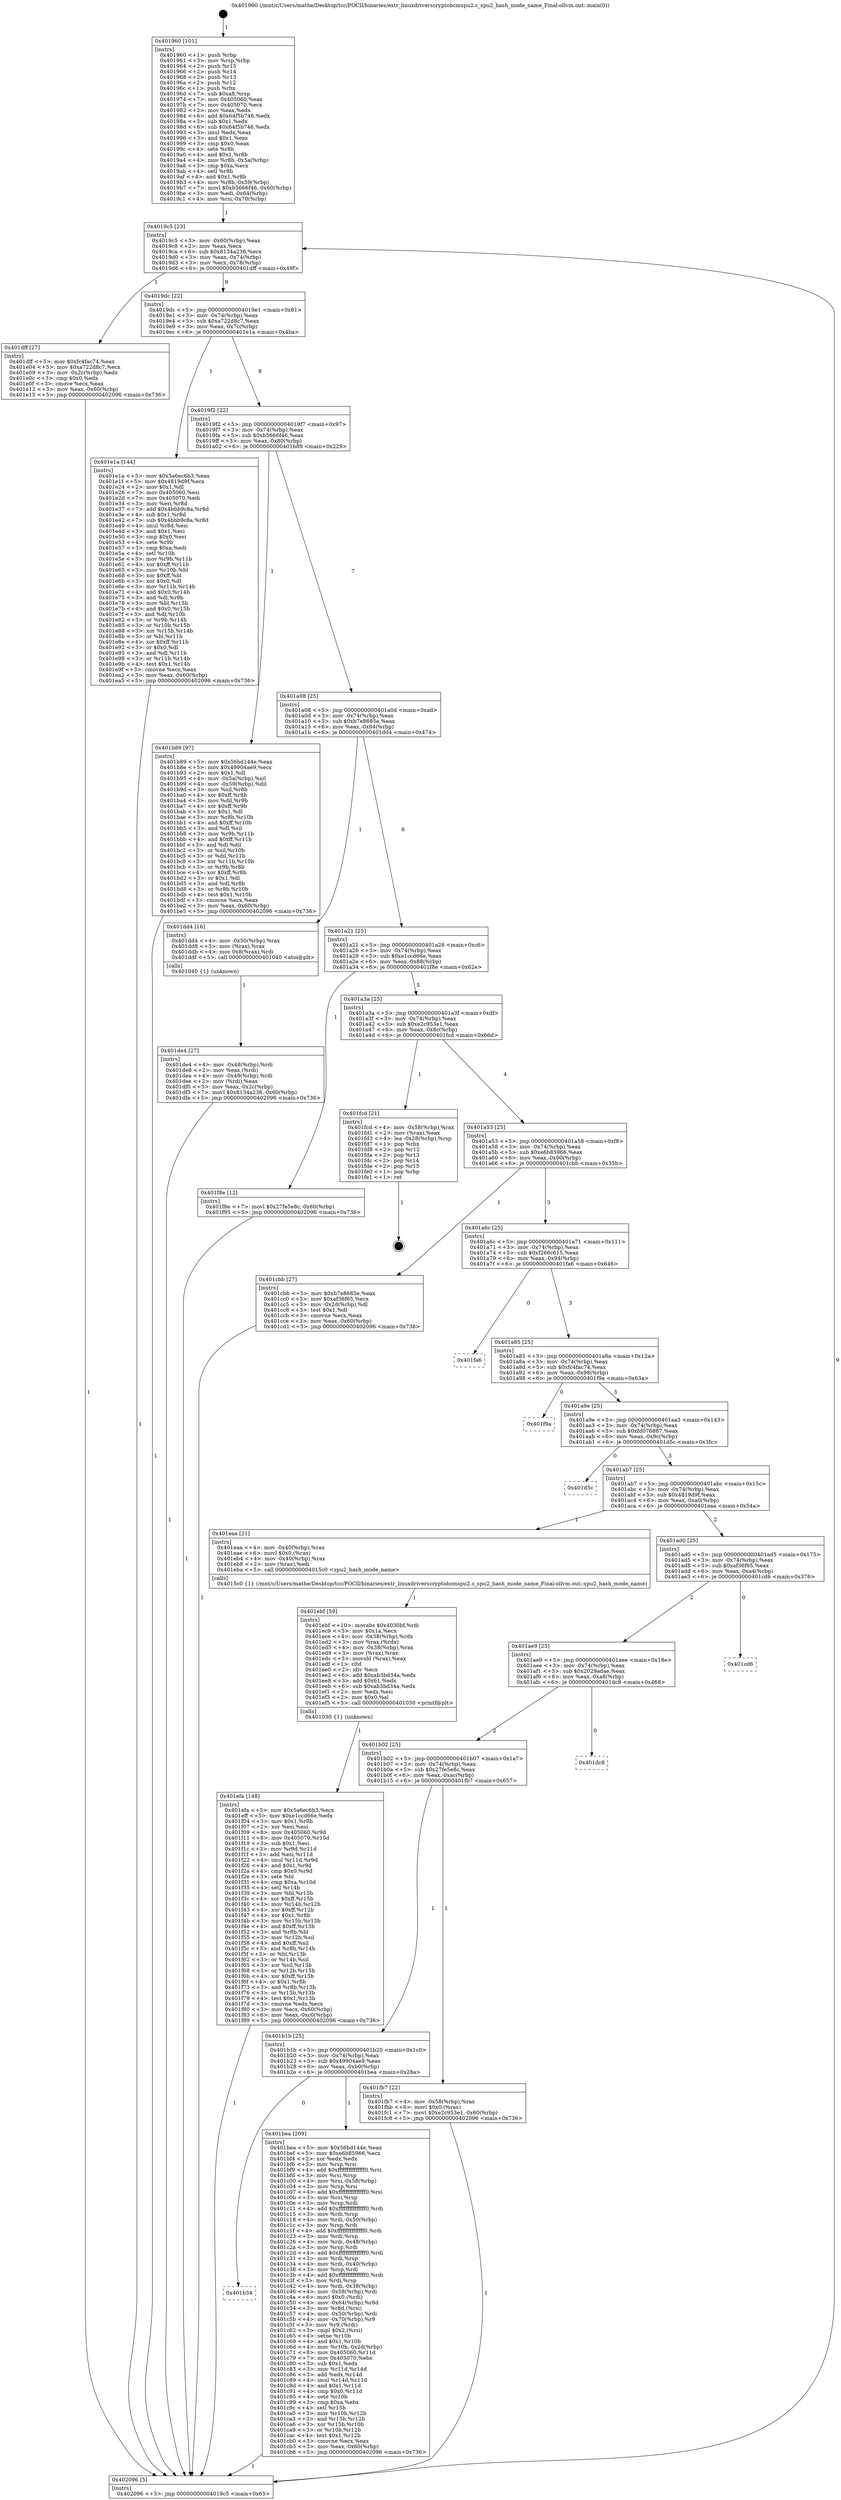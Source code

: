 digraph "0x401960" {
  label = "0x401960 (/mnt/c/Users/mathe/Desktop/tcc/POCII/binaries/extr_linuxdriverscryptobcmspu2.c_spu2_hash_mode_name_Final-ollvm.out::main(0))"
  labelloc = "t"
  node[shape=record]

  Entry [label="",width=0.3,height=0.3,shape=circle,fillcolor=black,style=filled]
  "0x4019c5" [label="{
     0x4019c5 [23]\l
     | [instrs]\l
     &nbsp;&nbsp;0x4019c5 \<+3\>: mov -0x60(%rbp),%eax\l
     &nbsp;&nbsp;0x4019c8 \<+2\>: mov %eax,%ecx\l
     &nbsp;&nbsp;0x4019ca \<+6\>: sub $0x8134a236,%ecx\l
     &nbsp;&nbsp;0x4019d0 \<+3\>: mov %eax,-0x74(%rbp)\l
     &nbsp;&nbsp;0x4019d3 \<+3\>: mov %ecx,-0x78(%rbp)\l
     &nbsp;&nbsp;0x4019d6 \<+6\>: je 0000000000401dff \<main+0x49f\>\l
  }"]
  "0x401dff" [label="{
     0x401dff [27]\l
     | [instrs]\l
     &nbsp;&nbsp;0x401dff \<+5\>: mov $0xfc4fac74,%eax\l
     &nbsp;&nbsp;0x401e04 \<+5\>: mov $0xa722d8c7,%ecx\l
     &nbsp;&nbsp;0x401e09 \<+3\>: mov -0x2c(%rbp),%edx\l
     &nbsp;&nbsp;0x401e0c \<+3\>: cmp $0x0,%edx\l
     &nbsp;&nbsp;0x401e0f \<+3\>: cmove %ecx,%eax\l
     &nbsp;&nbsp;0x401e12 \<+3\>: mov %eax,-0x60(%rbp)\l
     &nbsp;&nbsp;0x401e15 \<+5\>: jmp 0000000000402096 \<main+0x736\>\l
  }"]
  "0x4019dc" [label="{
     0x4019dc [22]\l
     | [instrs]\l
     &nbsp;&nbsp;0x4019dc \<+5\>: jmp 00000000004019e1 \<main+0x81\>\l
     &nbsp;&nbsp;0x4019e1 \<+3\>: mov -0x74(%rbp),%eax\l
     &nbsp;&nbsp;0x4019e4 \<+5\>: sub $0xa722d8c7,%eax\l
     &nbsp;&nbsp;0x4019e9 \<+3\>: mov %eax,-0x7c(%rbp)\l
     &nbsp;&nbsp;0x4019ec \<+6\>: je 0000000000401e1a \<main+0x4ba\>\l
  }"]
  Exit [label="",width=0.3,height=0.3,shape=circle,fillcolor=black,style=filled,peripheries=2]
  "0x401e1a" [label="{
     0x401e1a [144]\l
     | [instrs]\l
     &nbsp;&nbsp;0x401e1a \<+5\>: mov $0x5a6ec6b3,%eax\l
     &nbsp;&nbsp;0x401e1f \<+5\>: mov $0x4819d9f,%ecx\l
     &nbsp;&nbsp;0x401e24 \<+2\>: mov $0x1,%dl\l
     &nbsp;&nbsp;0x401e26 \<+7\>: mov 0x405060,%esi\l
     &nbsp;&nbsp;0x401e2d \<+7\>: mov 0x405070,%edi\l
     &nbsp;&nbsp;0x401e34 \<+3\>: mov %esi,%r8d\l
     &nbsp;&nbsp;0x401e37 \<+7\>: add $0x4bbb9c8a,%r8d\l
     &nbsp;&nbsp;0x401e3e \<+4\>: sub $0x1,%r8d\l
     &nbsp;&nbsp;0x401e42 \<+7\>: sub $0x4bbb9c8a,%r8d\l
     &nbsp;&nbsp;0x401e49 \<+4\>: imul %r8d,%esi\l
     &nbsp;&nbsp;0x401e4d \<+3\>: and $0x1,%esi\l
     &nbsp;&nbsp;0x401e50 \<+3\>: cmp $0x0,%esi\l
     &nbsp;&nbsp;0x401e53 \<+4\>: sete %r9b\l
     &nbsp;&nbsp;0x401e57 \<+3\>: cmp $0xa,%edi\l
     &nbsp;&nbsp;0x401e5a \<+4\>: setl %r10b\l
     &nbsp;&nbsp;0x401e5e \<+3\>: mov %r9b,%r11b\l
     &nbsp;&nbsp;0x401e61 \<+4\>: xor $0xff,%r11b\l
     &nbsp;&nbsp;0x401e65 \<+3\>: mov %r10b,%bl\l
     &nbsp;&nbsp;0x401e68 \<+3\>: xor $0xff,%bl\l
     &nbsp;&nbsp;0x401e6b \<+3\>: xor $0x0,%dl\l
     &nbsp;&nbsp;0x401e6e \<+3\>: mov %r11b,%r14b\l
     &nbsp;&nbsp;0x401e71 \<+4\>: and $0x0,%r14b\l
     &nbsp;&nbsp;0x401e75 \<+3\>: and %dl,%r9b\l
     &nbsp;&nbsp;0x401e78 \<+3\>: mov %bl,%r15b\l
     &nbsp;&nbsp;0x401e7b \<+4\>: and $0x0,%r15b\l
     &nbsp;&nbsp;0x401e7f \<+3\>: and %dl,%r10b\l
     &nbsp;&nbsp;0x401e82 \<+3\>: or %r9b,%r14b\l
     &nbsp;&nbsp;0x401e85 \<+3\>: or %r10b,%r15b\l
     &nbsp;&nbsp;0x401e88 \<+3\>: xor %r15b,%r14b\l
     &nbsp;&nbsp;0x401e8b \<+3\>: or %bl,%r11b\l
     &nbsp;&nbsp;0x401e8e \<+4\>: xor $0xff,%r11b\l
     &nbsp;&nbsp;0x401e92 \<+3\>: or $0x0,%dl\l
     &nbsp;&nbsp;0x401e95 \<+3\>: and %dl,%r11b\l
     &nbsp;&nbsp;0x401e98 \<+3\>: or %r11b,%r14b\l
     &nbsp;&nbsp;0x401e9b \<+4\>: test $0x1,%r14b\l
     &nbsp;&nbsp;0x401e9f \<+3\>: cmovne %ecx,%eax\l
     &nbsp;&nbsp;0x401ea2 \<+3\>: mov %eax,-0x60(%rbp)\l
     &nbsp;&nbsp;0x401ea5 \<+5\>: jmp 0000000000402096 \<main+0x736\>\l
  }"]
  "0x4019f2" [label="{
     0x4019f2 [22]\l
     | [instrs]\l
     &nbsp;&nbsp;0x4019f2 \<+5\>: jmp 00000000004019f7 \<main+0x97\>\l
     &nbsp;&nbsp;0x4019f7 \<+3\>: mov -0x74(%rbp),%eax\l
     &nbsp;&nbsp;0x4019fa \<+5\>: sub $0xb5666f46,%eax\l
     &nbsp;&nbsp;0x4019ff \<+3\>: mov %eax,-0x80(%rbp)\l
     &nbsp;&nbsp;0x401a02 \<+6\>: je 0000000000401b89 \<main+0x229\>\l
  }"]
  "0x401efa" [label="{
     0x401efa [148]\l
     | [instrs]\l
     &nbsp;&nbsp;0x401efa \<+5\>: mov $0x5a6ec6b3,%ecx\l
     &nbsp;&nbsp;0x401eff \<+5\>: mov $0xe1ccd66e,%edx\l
     &nbsp;&nbsp;0x401f04 \<+3\>: mov $0x1,%r8b\l
     &nbsp;&nbsp;0x401f07 \<+2\>: xor %esi,%esi\l
     &nbsp;&nbsp;0x401f09 \<+8\>: mov 0x405060,%r9d\l
     &nbsp;&nbsp;0x401f11 \<+8\>: mov 0x405070,%r10d\l
     &nbsp;&nbsp;0x401f19 \<+3\>: sub $0x1,%esi\l
     &nbsp;&nbsp;0x401f1c \<+3\>: mov %r9d,%r11d\l
     &nbsp;&nbsp;0x401f1f \<+3\>: add %esi,%r11d\l
     &nbsp;&nbsp;0x401f22 \<+4\>: imul %r11d,%r9d\l
     &nbsp;&nbsp;0x401f26 \<+4\>: and $0x1,%r9d\l
     &nbsp;&nbsp;0x401f2a \<+4\>: cmp $0x0,%r9d\l
     &nbsp;&nbsp;0x401f2e \<+3\>: sete %bl\l
     &nbsp;&nbsp;0x401f31 \<+4\>: cmp $0xa,%r10d\l
     &nbsp;&nbsp;0x401f35 \<+4\>: setl %r14b\l
     &nbsp;&nbsp;0x401f39 \<+3\>: mov %bl,%r15b\l
     &nbsp;&nbsp;0x401f3c \<+4\>: xor $0xff,%r15b\l
     &nbsp;&nbsp;0x401f40 \<+3\>: mov %r14b,%r12b\l
     &nbsp;&nbsp;0x401f43 \<+4\>: xor $0xff,%r12b\l
     &nbsp;&nbsp;0x401f47 \<+4\>: xor $0x1,%r8b\l
     &nbsp;&nbsp;0x401f4b \<+3\>: mov %r15b,%r13b\l
     &nbsp;&nbsp;0x401f4e \<+4\>: and $0xff,%r13b\l
     &nbsp;&nbsp;0x401f52 \<+3\>: and %r8b,%bl\l
     &nbsp;&nbsp;0x401f55 \<+3\>: mov %r12b,%sil\l
     &nbsp;&nbsp;0x401f58 \<+4\>: and $0xff,%sil\l
     &nbsp;&nbsp;0x401f5c \<+3\>: and %r8b,%r14b\l
     &nbsp;&nbsp;0x401f5f \<+3\>: or %bl,%r13b\l
     &nbsp;&nbsp;0x401f62 \<+3\>: or %r14b,%sil\l
     &nbsp;&nbsp;0x401f65 \<+3\>: xor %sil,%r13b\l
     &nbsp;&nbsp;0x401f68 \<+3\>: or %r12b,%r15b\l
     &nbsp;&nbsp;0x401f6b \<+4\>: xor $0xff,%r15b\l
     &nbsp;&nbsp;0x401f6f \<+4\>: or $0x1,%r8b\l
     &nbsp;&nbsp;0x401f73 \<+3\>: and %r8b,%r15b\l
     &nbsp;&nbsp;0x401f76 \<+3\>: or %r15b,%r13b\l
     &nbsp;&nbsp;0x401f79 \<+4\>: test $0x1,%r13b\l
     &nbsp;&nbsp;0x401f7d \<+3\>: cmovne %edx,%ecx\l
     &nbsp;&nbsp;0x401f80 \<+3\>: mov %ecx,-0x60(%rbp)\l
     &nbsp;&nbsp;0x401f83 \<+6\>: mov %eax,-0xc0(%rbp)\l
     &nbsp;&nbsp;0x401f89 \<+5\>: jmp 0000000000402096 \<main+0x736\>\l
  }"]
  "0x401b89" [label="{
     0x401b89 [97]\l
     | [instrs]\l
     &nbsp;&nbsp;0x401b89 \<+5\>: mov $0x56bd144e,%eax\l
     &nbsp;&nbsp;0x401b8e \<+5\>: mov $0x49904ae9,%ecx\l
     &nbsp;&nbsp;0x401b93 \<+2\>: mov $0x1,%dl\l
     &nbsp;&nbsp;0x401b95 \<+4\>: mov -0x5a(%rbp),%sil\l
     &nbsp;&nbsp;0x401b99 \<+4\>: mov -0x59(%rbp),%dil\l
     &nbsp;&nbsp;0x401b9d \<+3\>: mov %sil,%r8b\l
     &nbsp;&nbsp;0x401ba0 \<+4\>: xor $0xff,%r8b\l
     &nbsp;&nbsp;0x401ba4 \<+3\>: mov %dil,%r9b\l
     &nbsp;&nbsp;0x401ba7 \<+4\>: xor $0xff,%r9b\l
     &nbsp;&nbsp;0x401bab \<+3\>: xor $0x1,%dl\l
     &nbsp;&nbsp;0x401bae \<+3\>: mov %r8b,%r10b\l
     &nbsp;&nbsp;0x401bb1 \<+4\>: and $0xff,%r10b\l
     &nbsp;&nbsp;0x401bb5 \<+3\>: and %dl,%sil\l
     &nbsp;&nbsp;0x401bb8 \<+3\>: mov %r9b,%r11b\l
     &nbsp;&nbsp;0x401bbb \<+4\>: and $0xff,%r11b\l
     &nbsp;&nbsp;0x401bbf \<+3\>: and %dl,%dil\l
     &nbsp;&nbsp;0x401bc2 \<+3\>: or %sil,%r10b\l
     &nbsp;&nbsp;0x401bc5 \<+3\>: or %dil,%r11b\l
     &nbsp;&nbsp;0x401bc8 \<+3\>: xor %r11b,%r10b\l
     &nbsp;&nbsp;0x401bcb \<+3\>: or %r9b,%r8b\l
     &nbsp;&nbsp;0x401bce \<+4\>: xor $0xff,%r8b\l
     &nbsp;&nbsp;0x401bd2 \<+3\>: or $0x1,%dl\l
     &nbsp;&nbsp;0x401bd5 \<+3\>: and %dl,%r8b\l
     &nbsp;&nbsp;0x401bd8 \<+3\>: or %r8b,%r10b\l
     &nbsp;&nbsp;0x401bdb \<+4\>: test $0x1,%r10b\l
     &nbsp;&nbsp;0x401bdf \<+3\>: cmovne %ecx,%eax\l
     &nbsp;&nbsp;0x401be2 \<+3\>: mov %eax,-0x60(%rbp)\l
     &nbsp;&nbsp;0x401be5 \<+5\>: jmp 0000000000402096 \<main+0x736\>\l
  }"]
  "0x401a08" [label="{
     0x401a08 [25]\l
     | [instrs]\l
     &nbsp;&nbsp;0x401a08 \<+5\>: jmp 0000000000401a0d \<main+0xad\>\l
     &nbsp;&nbsp;0x401a0d \<+3\>: mov -0x74(%rbp),%eax\l
     &nbsp;&nbsp;0x401a10 \<+5\>: sub $0xb7e8685e,%eax\l
     &nbsp;&nbsp;0x401a15 \<+6\>: mov %eax,-0x84(%rbp)\l
     &nbsp;&nbsp;0x401a1b \<+6\>: je 0000000000401dd4 \<main+0x474\>\l
  }"]
  "0x402096" [label="{
     0x402096 [5]\l
     | [instrs]\l
     &nbsp;&nbsp;0x402096 \<+5\>: jmp 00000000004019c5 \<main+0x65\>\l
  }"]
  "0x401960" [label="{
     0x401960 [101]\l
     | [instrs]\l
     &nbsp;&nbsp;0x401960 \<+1\>: push %rbp\l
     &nbsp;&nbsp;0x401961 \<+3\>: mov %rsp,%rbp\l
     &nbsp;&nbsp;0x401964 \<+2\>: push %r15\l
     &nbsp;&nbsp;0x401966 \<+2\>: push %r14\l
     &nbsp;&nbsp;0x401968 \<+2\>: push %r13\l
     &nbsp;&nbsp;0x40196a \<+2\>: push %r12\l
     &nbsp;&nbsp;0x40196c \<+1\>: push %rbx\l
     &nbsp;&nbsp;0x40196d \<+7\>: sub $0xa8,%rsp\l
     &nbsp;&nbsp;0x401974 \<+7\>: mov 0x405060,%eax\l
     &nbsp;&nbsp;0x40197b \<+7\>: mov 0x405070,%ecx\l
     &nbsp;&nbsp;0x401982 \<+2\>: mov %eax,%edx\l
     &nbsp;&nbsp;0x401984 \<+6\>: add $0x64f5b746,%edx\l
     &nbsp;&nbsp;0x40198a \<+3\>: sub $0x1,%edx\l
     &nbsp;&nbsp;0x40198d \<+6\>: sub $0x64f5b746,%edx\l
     &nbsp;&nbsp;0x401993 \<+3\>: imul %edx,%eax\l
     &nbsp;&nbsp;0x401996 \<+3\>: and $0x1,%eax\l
     &nbsp;&nbsp;0x401999 \<+3\>: cmp $0x0,%eax\l
     &nbsp;&nbsp;0x40199c \<+4\>: sete %r8b\l
     &nbsp;&nbsp;0x4019a0 \<+4\>: and $0x1,%r8b\l
     &nbsp;&nbsp;0x4019a4 \<+4\>: mov %r8b,-0x5a(%rbp)\l
     &nbsp;&nbsp;0x4019a8 \<+3\>: cmp $0xa,%ecx\l
     &nbsp;&nbsp;0x4019ab \<+4\>: setl %r8b\l
     &nbsp;&nbsp;0x4019af \<+4\>: and $0x1,%r8b\l
     &nbsp;&nbsp;0x4019b3 \<+4\>: mov %r8b,-0x59(%rbp)\l
     &nbsp;&nbsp;0x4019b7 \<+7\>: movl $0xb5666f46,-0x60(%rbp)\l
     &nbsp;&nbsp;0x4019be \<+3\>: mov %edi,-0x64(%rbp)\l
     &nbsp;&nbsp;0x4019c1 \<+4\>: mov %rsi,-0x70(%rbp)\l
  }"]
  "0x401ebf" [label="{
     0x401ebf [59]\l
     | [instrs]\l
     &nbsp;&nbsp;0x401ebf \<+10\>: movabs $0x4030bf,%rdi\l
     &nbsp;&nbsp;0x401ec9 \<+5\>: mov $0x1a,%ecx\l
     &nbsp;&nbsp;0x401ece \<+4\>: mov -0x38(%rbp),%rdx\l
     &nbsp;&nbsp;0x401ed2 \<+3\>: mov %rax,(%rdx)\l
     &nbsp;&nbsp;0x401ed5 \<+4\>: mov -0x38(%rbp),%rax\l
     &nbsp;&nbsp;0x401ed9 \<+3\>: mov (%rax),%rax\l
     &nbsp;&nbsp;0x401edc \<+3\>: movsbl (%rax),%eax\l
     &nbsp;&nbsp;0x401edf \<+1\>: cltd\l
     &nbsp;&nbsp;0x401ee0 \<+2\>: idiv %ecx\l
     &nbsp;&nbsp;0x401ee2 \<+6\>: add $0xab3bd34a,%edx\l
     &nbsp;&nbsp;0x401ee8 \<+3\>: add $0x61,%edx\l
     &nbsp;&nbsp;0x401eeb \<+6\>: sub $0xab3bd34a,%edx\l
     &nbsp;&nbsp;0x401ef1 \<+2\>: mov %edx,%esi\l
     &nbsp;&nbsp;0x401ef3 \<+2\>: mov $0x0,%al\l
     &nbsp;&nbsp;0x401ef5 \<+5\>: call 0000000000401030 \<printf@plt\>\l
     | [calls]\l
     &nbsp;&nbsp;0x401030 \{1\} (unknown)\l
  }"]
  "0x401dd4" [label="{
     0x401dd4 [16]\l
     | [instrs]\l
     &nbsp;&nbsp;0x401dd4 \<+4\>: mov -0x50(%rbp),%rax\l
     &nbsp;&nbsp;0x401dd8 \<+3\>: mov (%rax),%rax\l
     &nbsp;&nbsp;0x401ddb \<+4\>: mov 0x8(%rax),%rdi\l
     &nbsp;&nbsp;0x401ddf \<+5\>: call 0000000000401040 \<atoi@plt\>\l
     | [calls]\l
     &nbsp;&nbsp;0x401040 \{1\} (unknown)\l
  }"]
  "0x401a21" [label="{
     0x401a21 [25]\l
     | [instrs]\l
     &nbsp;&nbsp;0x401a21 \<+5\>: jmp 0000000000401a26 \<main+0xc6\>\l
     &nbsp;&nbsp;0x401a26 \<+3\>: mov -0x74(%rbp),%eax\l
     &nbsp;&nbsp;0x401a29 \<+5\>: sub $0xe1ccd66e,%eax\l
     &nbsp;&nbsp;0x401a2e \<+6\>: mov %eax,-0x88(%rbp)\l
     &nbsp;&nbsp;0x401a34 \<+6\>: je 0000000000401f8e \<main+0x62e\>\l
  }"]
  "0x401de4" [label="{
     0x401de4 [27]\l
     | [instrs]\l
     &nbsp;&nbsp;0x401de4 \<+4\>: mov -0x48(%rbp),%rdi\l
     &nbsp;&nbsp;0x401de8 \<+2\>: mov %eax,(%rdi)\l
     &nbsp;&nbsp;0x401dea \<+4\>: mov -0x48(%rbp),%rdi\l
     &nbsp;&nbsp;0x401dee \<+2\>: mov (%rdi),%eax\l
     &nbsp;&nbsp;0x401df0 \<+3\>: mov %eax,-0x2c(%rbp)\l
     &nbsp;&nbsp;0x401df3 \<+7\>: movl $0x8134a236,-0x60(%rbp)\l
     &nbsp;&nbsp;0x401dfa \<+5\>: jmp 0000000000402096 \<main+0x736\>\l
  }"]
  "0x401f8e" [label="{
     0x401f8e [12]\l
     | [instrs]\l
     &nbsp;&nbsp;0x401f8e \<+7\>: movl $0x27fe5e8c,-0x60(%rbp)\l
     &nbsp;&nbsp;0x401f95 \<+5\>: jmp 0000000000402096 \<main+0x736\>\l
  }"]
  "0x401a3a" [label="{
     0x401a3a [25]\l
     | [instrs]\l
     &nbsp;&nbsp;0x401a3a \<+5\>: jmp 0000000000401a3f \<main+0xdf\>\l
     &nbsp;&nbsp;0x401a3f \<+3\>: mov -0x74(%rbp),%eax\l
     &nbsp;&nbsp;0x401a42 \<+5\>: sub $0xe2c953e1,%eax\l
     &nbsp;&nbsp;0x401a47 \<+6\>: mov %eax,-0x8c(%rbp)\l
     &nbsp;&nbsp;0x401a4d \<+6\>: je 0000000000401fcd \<main+0x66d\>\l
  }"]
  "0x401b34" [label="{
     0x401b34\l
  }", style=dashed]
  "0x401fcd" [label="{
     0x401fcd [21]\l
     | [instrs]\l
     &nbsp;&nbsp;0x401fcd \<+4\>: mov -0x58(%rbp),%rax\l
     &nbsp;&nbsp;0x401fd1 \<+2\>: mov (%rax),%eax\l
     &nbsp;&nbsp;0x401fd3 \<+4\>: lea -0x28(%rbp),%rsp\l
     &nbsp;&nbsp;0x401fd7 \<+1\>: pop %rbx\l
     &nbsp;&nbsp;0x401fd8 \<+2\>: pop %r12\l
     &nbsp;&nbsp;0x401fda \<+2\>: pop %r13\l
     &nbsp;&nbsp;0x401fdc \<+2\>: pop %r14\l
     &nbsp;&nbsp;0x401fde \<+2\>: pop %r15\l
     &nbsp;&nbsp;0x401fe0 \<+1\>: pop %rbp\l
     &nbsp;&nbsp;0x401fe1 \<+1\>: ret\l
  }"]
  "0x401a53" [label="{
     0x401a53 [25]\l
     | [instrs]\l
     &nbsp;&nbsp;0x401a53 \<+5\>: jmp 0000000000401a58 \<main+0xf8\>\l
     &nbsp;&nbsp;0x401a58 \<+3\>: mov -0x74(%rbp),%eax\l
     &nbsp;&nbsp;0x401a5b \<+5\>: sub $0xe6b85966,%eax\l
     &nbsp;&nbsp;0x401a60 \<+6\>: mov %eax,-0x90(%rbp)\l
     &nbsp;&nbsp;0x401a66 \<+6\>: je 0000000000401cbb \<main+0x35b\>\l
  }"]
  "0x401bea" [label="{
     0x401bea [209]\l
     | [instrs]\l
     &nbsp;&nbsp;0x401bea \<+5\>: mov $0x56bd144e,%eax\l
     &nbsp;&nbsp;0x401bef \<+5\>: mov $0xe6b85966,%ecx\l
     &nbsp;&nbsp;0x401bf4 \<+2\>: xor %edx,%edx\l
     &nbsp;&nbsp;0x401bf6 \<+3\>: mov %rsp,%rsi\l
     &nbsp;&nbsp;0x401bf9 \<+4\>: add $0xfffffffffffffff0,%rsi\l
     &nbsp;&nbsp;0x401bfd \<+3\>: mov %rsi,%rsp\l
     &nbsp;&nbsp;0x401c00 \<+4\>: mov %rsi,-0x58(%rbp)\l
     &nbsp;&nbsp;0x401c04 \<+3\>: mov %rsp,%rsi\l
     &nbsp;&nbsp;0x401c07 \<+4\>: add $0xfffffffffffffff0,%rsi\l
     &nbsp;&nbsp;0x401c0b \<+3\>: mov %rsi,%rsp\l
     &nbsp;&nbsp;0x401c0e \<+3\>: mov %rsp,%rdi\l
     &nbsp;&nbsp;0x401c11 \<+4\>: add $0xfffffffffffffff0,%rdi\l
     &nbsp;&nbsp;0x401c15 \<+3\>: mov %rdi,%rsp\l
     &nbsp;&nbsp;0x401c18 \<+4\>: mov %rdi,-0x50(%rbp)\l
     &nbsp;&nbsp;0x401c1c \<+3\>: mov %rsp,%rdi\l
     &nbsp;&nbsp;0x401c1f \<+4\>: add $0xfffffffffffffff0,%rdi\l
     &nbsp;&nbsp;0x401c23 \<+3\>: mov %rdi,%rsp\l
     &nbsp;&nbsp;0x401c26 \<+4\>: mov %rdi,-0x48(%rbp)\l
     &nbsp;&nbsp;0x401c2a \<+3\>: mov %rsp,%rdi\l
     &nbsp;&nbsp;0x401c2d \<+4\>: add $0xfffffffffffffff0,%rdi\l
     &nbsp;&nbsp;0x401c31 \<+3\>: mov %rdi,%rsp\l
     &nbsp;&nbsp;0x401c34 \<+4\>: mov %rdi,-0x40(%rbp)\l
     &nbsp;&nbsp;0x401c38 \<+3\>: mov %rsp,%rdi\l
     &nbsp;&nbsp;0x401c3b \<+4\>: add $0xfffffffffffffff0,%rdi\l
     &nbsp;&nbsp;0x401c3f \<+3\>: mov %rdi,%rsp\l
     &nbsp;&nbsp;0x401c42 \<+4\>: mov %rdi,-0x38(%rbp)\l
     &nbsp;&nbsp;0x401c46 \<+4\>: mov -0x58(%rbp),%rdi\l
     &nbsp;&nbsp;0x401c4a \<+6\>: movl $0x0,(%rdi)\l
     &nbsp;&nbsp;0x401c50 \<+4\>: mov -0x64(%rbp),%r8d\l
     &nbsp;&nbsp;0x401c54 \<+3\>: mov %r8d,(%rsi)\l
     &nbsp;&nbsp;0x401c57 \<+4\>: mov -0x50(%rbp),%rdi\l
     &nbsp;&nbsp;0x401c5b \<+4\>: mov -0x70(%rbp),%r9\l
     &nbsp;&nbsp;0x401c5f \<+3\>: mov %r9,(%rdi)\l
     &nbsp;&nbsp;0x401c62 \<+3\>: cmpl $0x2,(%rsi)\l
     &nbsp;&nbsp;0x401c65 \<+4\>: setne %r10b\l
     &nbsp;&nbsp;0x401c69 \<+4\>: and $0x1,%r10b\l
     &nbsp;&nbsp;0x401c6d \<+4\>: mov %r10b,-0x2d(%rbp)\l
     &nbsp;&nbsp;0x401c71 \<+8\>: mov 0x405060,%r11d\l
     &nbsp;&nbsp;0x401c79 \<+7\>: mov 0x405070,%ebx\l
     &nbsp;&nbsp;0x401c80 \<+3\>: sub $0x1,%edx\l
     &nbsp;&nbsp;0x401c83 \<+3\>: mov %r11d,%r14d\l
     &nbsp;&nbsp;0x401c86 \<+3\>: add %edx,%r14d\l
     &nbsp;&nbsp;0x401c89 \<+4\>: imul %r14d,%r11d\l
     &nbsp;&nbsp;0x401c8d \<+4\>: and $0x1,%r11d\l
     &nbsp;&nbsp;0x401c91 \<+4\>: cmp $0x0,%r11d\l
     &nbsp;&nbsp;0x401c95 \<+4\>: sete %r10b\l
     &nbsp;&nbsp;0x401c99 \<+3\>: cmp $0xa,%ebx\l
     &nbsp;&nbsp;0x401c9c \<+4\>: setl %r15b\l
     &nbsp;&nbsp;0x401ca0 \<+3\>: mov %r10b,%r12b\l
     &nbsp;&nbsp;0x401ca3 \<+3\>: and %r15b,%r12b\l
     &nbsp;&nbsp;0x401ca6 \<+3\>: xor %r15b,%r10b\l
     &nbsp;&nbsp;0x401ca9 \<+3\>: or %r10b,%r12b\l
     &nbsp;&nbsp;0x401cac \<+4\>: test $0x1,%r12b\l
     &nbsp;&nbsp;0x401cb0 \<+3\>: cmovne %ecx,%eax\l
     &nbsp;&nbsp;0x401cb3 \<+3\>: mov %eax,-0x60(%rbp)\l
     &nbsp;&nbsp;0x401cb6 \<+5\>: jmp 0000000000402096 \<main+0x736\>\l
  }"]
  "0x401cbb" [label="{
     0x401cbb [27]\l
     | [instrs]\l
     &nbsp;&nbsp;0x401cbb \<+5\>: mov $0xb7e8685e,%eax\l
     &nbsp;&nbsp;0x401cc0 \<+5\>: mov $0xaf36f65,%ecx\l
     &nbsp;&nbsp;0x401cc5 \<+3\>: mov -0x2d(%rbp),%dl\l
     &nbsp;&nbsp;0x401cc8 \<+3\>: test $0x1,%dl\l
     &nbsp;&nbsp;0x401ccb \<+3\>: cmovne %ecx,%eax\l
     &nbsp;&nbsp;0x401cce \<+3\>: mov %eax,-0x60(%rbp)\l
     &nbsp;&nbsp;0x401cd1 \<+5\>: jmp 0000000000402096 \<main+0x736\>\l
  }"]
  "0x401a6c" [label="{
     0x401a6c [25]\l
     | [instrs]\l
     &nbsp;&nbsp;0x401a6c \<+5\>: jmp 0000000000401a71 \<main+0x111\>\l
     &nbsp;&nbsp;0x401a71 \<+3\>: mov -0x74(%rbp),%eax\l
     &nbsp;&nbsp;0x401a74 \<+5\>: sub $0xf266c615,%eax\l
     &nbsp;&nbsp;0x401a79 \<+6\>: mov %eax,-0x94(%rbp)\l
     &nbsp;&nbsp;0x401a7f \<+6\>: je 0000000000401fa6 \<main+0x646\>\l
  }"]
  "0x401b1b" [label="{
     0x401b1b [25]\l
     | [instrs]\l
     &nbsp;&nbsp;0x401b1b \<+5\>: jmp 0000000000401b20 \<main+0x1c0\>\l
     &nbsp;&nbsp;0x401b20 \<+3\>: mov -0x74(%rbp),%eax\l
     &nbsp;&nbsp;0x401b23 \<+5\>: sub $0x49904ae9,%eax\l
     &nbsp;&nbsp;0x401b28 \<+6\>: mov %eax,-0xb0(%rbp)\l
     &nbsp;&nbsp;0x401b2e \<+6\>: je 0000000000401bea \<main+0x28a\>\l
  }"]
  "0x401fa6" [label="{
     0x401fa6\l
  }", style=dashed]
  "0x401a85" [label="{
     0x401a85 [25]\l
     | [instrs]\l
     &nbsp;&nbsp;0x401a85 \<+5\>: jmp 0000000000401a8a \<main+0x12a\>\l
     &nbsp;&nbsp;0x401a8a \<+3\>: mov -0x74(%rbp),%eax\l
     &nbsp;&nbsp;0x401a8d \<+5\>: sub $0xfc4fac74,%eax\l
     &nbsp;&nbsp;0x401a92 \<+6\>: mov %eax,-0x98(%rbp)\l
     &nbsp;&nbsp;0x401a98 \<+6\>: je 0000000000401f9a \<main+0x63a\>\l
  }"]
  "0x401fb7" [label="{
     0x401fb7 [22]\l
     | [instrs]\l
     &nbsp;&nbsp;0x401fb7 \<+4\>: mov -0x58(%rbp),%rax\l
     &nbsp;&nbsp;0x401fbb \<+6\>: movl $0x0,(%rax)\l
     &nbsp;&nbsp;0x401fc1 \<+7\>: movl $0xe2c953e1,-0x60(%rbp)\l
     &nbsp;&nbsp;0x401fc8 \<+5\>: jmp 0000000000402096 \<main+0x736\>\l
  }"]
  "0x401f9a" [label="{
     0x401f9a\l
  }", style=dashed]
  "0x401a9e" [label="{
     0x401a9e [25]\l
     | [instrs]\l
     &nbsp;&nbsp;0x401a9e \<+5\>: jmp 0000000000401aa3 \<main+0x143\>\l
     &nbsp;&nbsp;0x401aa3 \<+3\>: mov -0x74(%rbp),%eax\l
     &nbsp;&nbsp;0x401aa6 \<+5\>: sub $0xfd076887,%eax\l
     &nbsp;&nbsp;0x401aab \<+6\>: mov %eax,-0x9c(%rbp)\l
     &nbsp;&nbsp;0x401ab1 \<+6\>: je 0000000000401d5c \<main+0x3fc\>\l
  }"]
  "0x401b02" [label="{
     0x401b02 [25]\l
     | [instrs]\l
     &nbsp;&nbsp;0x401b02 \<+5\>: jmp 0000000000401b07 \<main+0x1a7\>\l
     &nbsp;&nbsp;0x401b07 \<+3\>: mov -0x74(%rbp),%eax\l
     &nbsp;&nbsp;0x401b0a \<+5\>: sub $0x27fe5e8c,%eax\l
     &nbsp;&nbsp;0x401b0f \<+6\>: mov %eax,-0xac(%rbp)\l
     &nbsp;&nbsp;0x401b15 \<+6\>: je 0000000000401fb7 \<main+0x657\>\l
  }"]
  "0x401d5c" [label="{
     0x401d5c\l
  }", style=dashed]
  "0x401ab7" [label="{
     0x401ab7 [25]\l
     | [instrs]\l
     &nbsp;&nbsp;0x401ab7 \<+5\>: jmp 0000000000401abc \<main+0x15c\>\l
     &nbsp;&nbsp;0x401abc \<+3\>: mov -0x74(%rbp),%eax\l
     &nbsp;&nbsp;0x401abf \<+5\>: sub $0x4819d9f,%eax\l
     &nbsp;&nbsp;0x401ac4 \<+6\>: mov %eax,-0xa0(%rbp)\l
     &nbsp;&nbsp;0x401aca \<+6\>: je 0000000000401eaa \<main+0x54a\>\l
  }"]
  "0x401dc8" [label="{
     0x401dc8\l
  }", style=dashed]
  "0x401eaa" [label="{
     0x401eaa [21]\l
     | [instrs]\l
     &nbsp;&nbsp;0x401eaa \<+4\>: mov -0x40(%rbp),%rax\l
     &nbsp;&nbsp;0x401eae \<+6\>: movl $0x0,(%rax)\l
     &nbsp;&nbsp;0x401eb4 \<+4\>: mov -0x40(%rbp),%rax\l
     &nbsp;&nbsp;0x401eb8 \<+2\>: mov (%rax),%edi\l
     &nbsp;&nbsp;0x401eba \<+5\>: call 00000000004015c0 \<spu2_hash_mode_name\>\l
     | [calls]\l
     &nbsp;&nbsp;0x4015c0 \{1\} (/mnt/c/Users/mathe/Desktop/tcc/POCII/binaries/extr_linuxdriverscryptobcmspu2.c_spu2_hash_mode_name_Final-ollvm.out::spu2_hash_mode_name)\l
  }"]
  "0x401ad0" [label="{
     0x401ad0 [25]\l
     | [instrs]\l
     &nbsp;&nbsp;0x401ad0 \<+5\>: jmp 0000000000401ad5 \<main+0x175\>\l
     &nbsp;&nbsp;0x401ad5 \<+3\>: mov -0x74(%rbp),%eax\l
     &nbsp;&nbsp;0x401ad8 \<+5\>: sub $0xaf36f65,%eax\l
     &nbsp;&nbsp;0x401add \<+6\>: mov %eax,-0xa4(%rbp)\l
     &nbsp;&nbsp;0x401ae3 \<+6\>: je 0000000000401cd6 \<main+0x376\>\l
  }"]
  "0x401ae9" [label="{
     0x401ae9 [25]\l
     | [instrs]\l
     &nbsp;&nbsp;0x401ae9 \<+5\>: jmp 0000000000401aee \<main+0x18e\>\l
     &nbsp;&nbsp;0x401aee \<+3\>: mov -0x74(%rbp),%eax\l
     &nbsp;&nbsp;0x401af1 \<+5\>: sub $0x2029adae,%eax\l
     &nbsp;&nbsp;0x401af6 \<+6\>: mov %eax,-0xa8(%rbp)\l
     &nbsp;&nbsp;0x401afc \<+6\>: je 0000000000401dc8 \<main+0x468\>\l
  }"]
  "0x401cd6" [label="{
     0x401cd6\l
  }", style=dashed]
  Entry -> "0x401960" [label=" 1"]
  "0x4019c5" -> "0x401dff" [label=" 1"]
  "0x4019c5" -> "0x4019dc" [label=" 9"]
  "0x401fcd" -> Exit [label=" 1"]
  "0x4019dc" -> "0x401e1a" [label=" 1"]
  "0x4019dc" -> "0x4019f2" [label=" 8"]
  "0x401fb7" -> "0x402096" [label=" 1"]
  "0x4019f2" -> "0x401b89" [label=" 1"]
  "0x4019f2" -> "0x401a08" [label=" 7"]
  "0x401b89" -> "0x402096" [label=" 1"]
  "0x401960" -> "0x4019c5" [label=" 1"]
  "0x402096" -> "0x4019c5" [label=" 9"]
  "0x401f8e" -> "0x402096" [label=" 1"]
  "0x401a08" -> "0x401dd4" [label=" 1"]
  "0x401a08" -> "0x401a21" [label=" 6"]
  "0x401efa" -> "0x402096" [label=" 1"]
  "0x401a21" -> "0x401f8e" [label=" 1"]
  "0x401a21" -> "0x401a3a" [label=" 5"]
  "0x401ebf" -> "0x401efa" [label=" 1"]
  "0x401a3a" -> "0x401fcd" [label=" 1"]
  "0x401a3a" -> "0x401a53" [label=" 4"]
  "0x401eaa" -> "0x401ebf" [label=" 1"]
  "0x401a53" -> "0x401cbb" [label=" 1"]
  "0x401a53" -> "0x401a6c" [label=" 3"]
  "0x401e1a" -> "0x402096" [label=" 1"]
  "0x401a6c" -> "0x401fa6" [label=" 0"]
  "0x401a6c" -> "0x401a85" [label=" 3"]
  "0x401de4" -> "0x402096" [label=" 1"]
  "0x401a85" -> "0x401f9a" [label=" 0"]
  "0x401a85" -> "0x401a9e" [label=" 3"]
  "0x401dd4" -> "0x401de4" [label=" 1"]
  "0x401a9e" -> "0x401d5c" [label=" 0"]
  "0x401a9e" -> "0x401ab7" [label=" 3"]
  "0x401bea" -> "0x402096" [label=" 1"]
  "0x401ab7" -> "0x401eaa" [label=" 1"]
  "0x401ab7" -> "0x401ad0" [label=" 2"]
  "0x401b1b" -> "0x401b34" [label=" 0"]
  "0x401ad0" -> "0x401cd6" [label=" 0"]
  "0x401ad0" -> "0x401ae9" [label=" 2"]
  "0x401b1b" -> "0x401bea" [label=" 1"]
  "0x401ae9" -> "0x401dc8" [label=" 0"]
  "0x401ae9" -> "0x401b02" [label=" 2"]
  "0x401cbb" -> "0x402096" [label=" 1"]
  "0x401b02" -> "0x401fb7" [label=" 1"]
  "0x401b02" -> "0x401b1b" [label=" 1"]
  "0x401dff" -> "0x402096" [label=" 1"]
}
